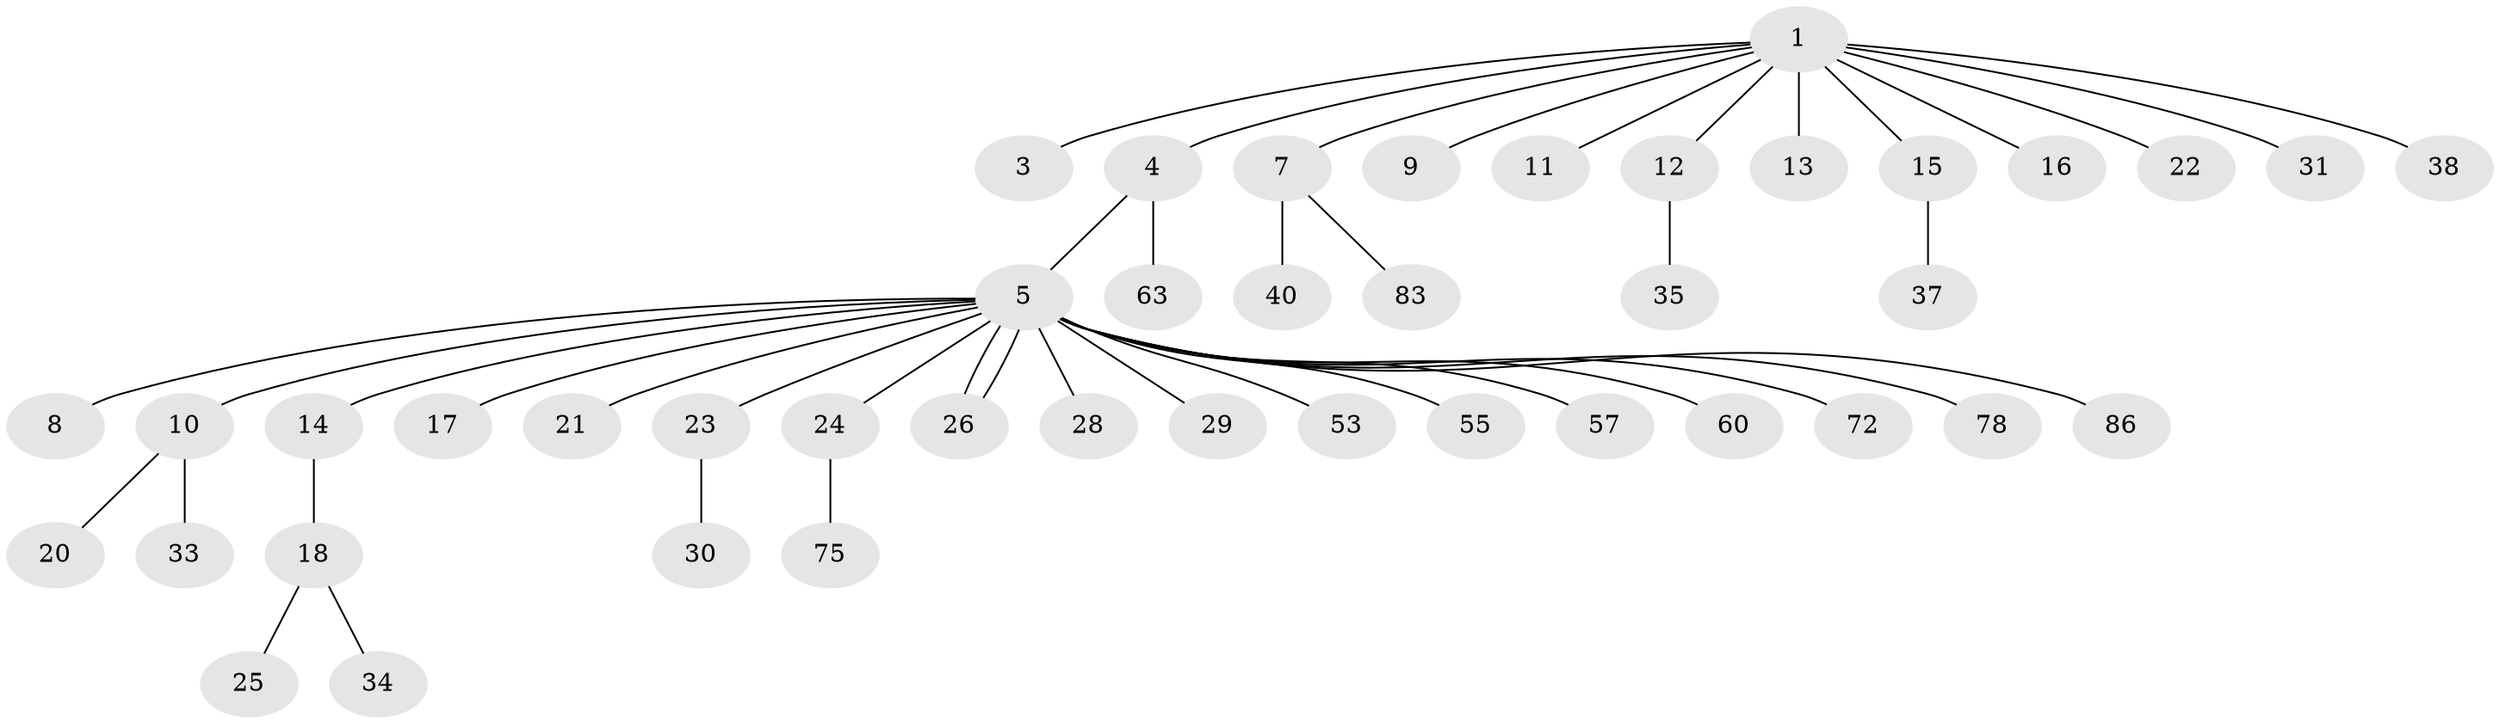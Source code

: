 // original degree distribution, {10: 0.011494252873563218, 11: 0.011494252873563218, 1: 0.6666666666666666, 3: 0.09195402298850575, 19: 0.011494252873563218, 4: 0.06896551724137931, 2: 0.12643678160919541, 8: 0.011494252873563218}
// Generated by graph-tools (version 1.1) at 2025/14/03/09/25 04:14:33]
// undirected, 43 vertices, 43 edges
graph export_dot {
graph [start="1"]
  node [color=gray90,style=filled];
  1 [super="+27+2+71+61+66+51"];
  3;
  4;
  5;
  7;
  8;
  9 [super="+77"];
  10 [super="+73"];
  11 [super="+84"];
  12 [super="+79"];
  13;
  14 [super="+19+43+45+62+85+47"];
  15 [super="+56"];
  16;
  17;
  18 [super="+81"];
  20;
  21;
  22 [super="+49+54+44"];
  23 [super="+80+39"];
  24;
  25;
  26 [super="+48"];
  28 [super="+87+32"];
  29;
  30;
  31;
  33 [super="+52+64"];
  34;
  35;
  37;
  38 [super="+50+58"];
  40 [super="+46"];
  53 [super="+76"];
  55;
  57;
  60 [super="+65"];
  63;
  72;
  75;
  78;
  83;
  86;
  1 -- 16;
  1 -- 22;
  1 -- 31;
  1 -- 38 [weight=2];
  1 -- 3;
  1 -- 4;
  1 -- 7;
  1 -- 9;
  1 -- 11;
  1 -- 12;
  1 -- 13;
  1 -- 15;
  4 -- 5;
  4 -- 63;
  5 -- 8;
  5 -- 10;
  5 -- 14;
  5 -- 17;
  5 -- 21;
  5 -- 23;
  5 -- 24;
  5 -- 26;
  5 -- 26;
  5 -- 28;
  5 -- 29;
  5 -- 53;
  5 -- 55;
  5 -- 57;
  5 -- 60;
  5 -- 72;
  5 -- 78;
  5 -- 86;
  7 -- 40;
  7 -- 83;
  10 -- 20;
  10 -- 33;
  12 -- 35;
  14 -- 18;
  15 -- 37;
  18 -- 25;
  18 -- 34;
  23 -- 30;
  24 -- 75;
}
